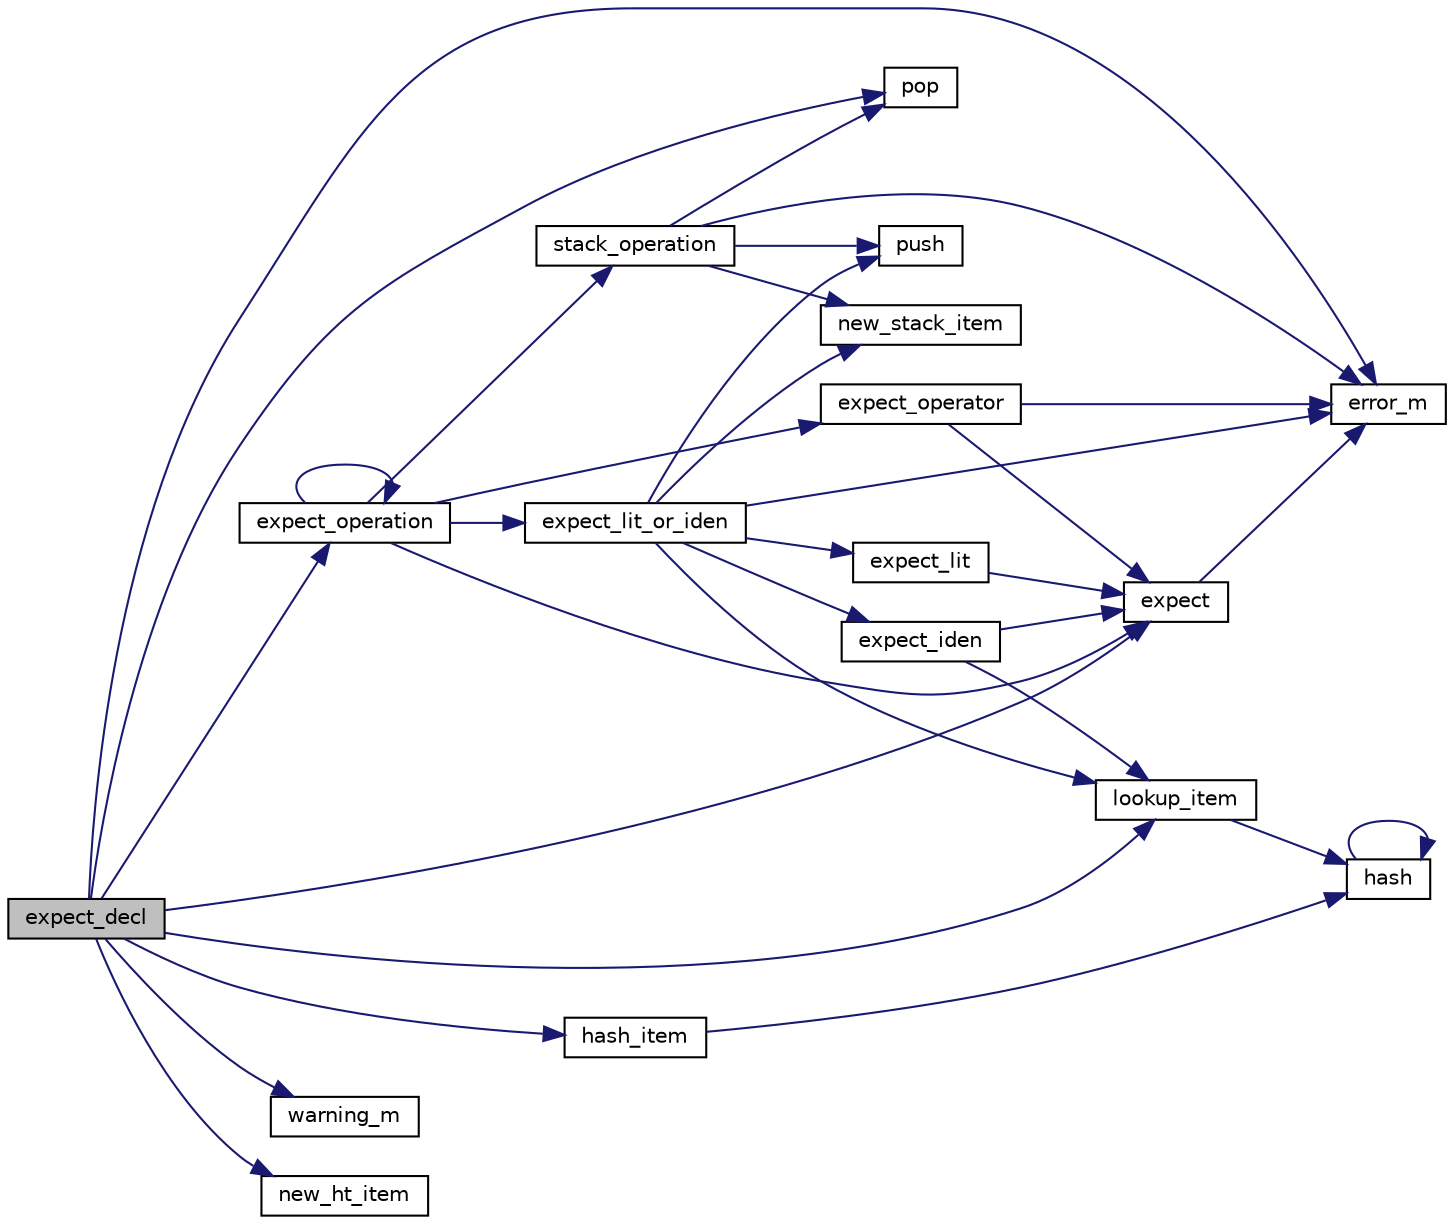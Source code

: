 digraph "expect_decl"
{
  edge [fontname="Helvetica",fontsize="10",labelfontname="Helvetica",labelfontsize="10"];
  node [fontname="Helvetica",fontsize="10",shape=record];
  rankdir="LR";
  Node194 [label="expect_decl",height=0.2,width=0.4,color="black", fillcolor="grey75", style="filled", fontcolor="black"];
  Node194 -> Node195 [color="midnightblue",fontsize="10",style="solid"];
  Node195 [label="expect",height=0.2,width=0.4,color="black", fillcolor="white", style="filled",URL="$parser_8c.html#af7dc467eed15caf818332c1b225e4d51"];
  Node195 -> Node196 [color="midnightblue",fontsize="10",style="solid"];
  Node196 [label="error_m",height=0.2,width=0.4,color="black", fillcolor="white", style="filled",URL="$console_8c.html#a5525b26bfe0ba2f54d8d891fdaea0d7c"];
  Node194 -> Node197 [color="midnightblue",fontsize="10",style="solid"];
  Node197 [label="lookup_item",height=0.2,width=0.4,color="black", fillcolor="white", style="filled",URL="$hashtable_8c.html#a372b12ef7349306acaa7a4d4ab1bac4d"];
  Node197 -> Node198 [color="midnightblue",fontsize="10",style="solid"];
  Node198 [label="hash",height=0.2,width=0.4,color="black", fillcolor="white", style="filled",URL="$hashtable_8c.html#a2fa53544d2918e028d920409ac006b33"];
  Node198 -> Node198 [color="midnightblue",fontsize="10",style="solid"];
  Node194 -> Node196 [color="midnightblue",fontsize="10",style="solid"];
  Node194 -> Node199 [color="midnightblue",fontsize="10",style="solid"];
  Node199 [label="expect_operation",height=0.2,width=0.4,color="black", fillcolor="white", style="filled",URL="$parser_8c.html#a12397dfec2ce19c111a7ca9e36fb1cab"];
  Node199 -> Node195 [color="midnightblue",fontsize="10",style="solid"];
  Node199 -> Node199 [color="midnightblue",fontsize="10",style="solid"];
  Node199 -> Node200 [color="midnightblue",fontsize="10",style="solid"];
  Node200 [label="expect_lit_or_iden",height=0.2,width=0.4,color="black", fillcolor="white", style="filled",URL="$parser_8c.html#a9f0e4ae8bffd096605ec27a3c90ec51e"];
  Node200 -> Node201 [color="midnightblue",fontsize="10",style="solid"];
  Node201 [label="expect_lit",height=0.2,width=0.4,color="black", fillcolor="white", style="filled",URL="$parser_8c.html#af9a8c2686d508b84e7ecdc0bef925812"];
  Node201 -> Node195 [color="midnightblue",fontsize="10",style="solid"];
  Node200 -> Node202 [color="midnightblue",fontsize="10",style="solid"];
  Node202 [label="new_stack_item",height=0.2,width=0.4,color="black", fillcolor="white", style="filled",URL="$stack_8c.html#a269688cdb9d9d504c2c96e87b88cee87"];
  Node200 -> Node203 [color="midnightblue",fontsize="10",style="solid"];
  Node203 [label="push",height=0.2,width=0.4,color="black", fillcolor="white", style="filled",URL="$stack_8c.html#a9cae98f023eef9eead38a47d0fffb07d"];
  Node200 -> Node204 [color="midnightblue",fontsize="10",style="solid"];
  Node204 [label="expect_iden",height=0.2,width=0.4,color="black", fillcolor="white", style="filled",URL="$parser_8c.html#a2644e22300d855b464dc9b1a74e2ca23"];
  Node204 -> Node195 [color="midnightblue",fontsize="10",style="solid"];
  Node204 -> Node197 [color="midnightblue",fontsize="10",style="solid"];
  Node200 -> Node197 [color="midnightblue",fontsize="10",style="solid"];
  Node200 -> Node196 [color="midnightblue",fontsize="10",style="solid"];
  Node199 -> Node205 [color="midnightblue",fontsize="10",style="solid"];
  Node205 [label="expect_operator",height=0.2,width=0.4,color="black", fillcolor="white", style="filled",URL="$parser_8c.html#ae105b811c4f03fbab3d1901ca031ce6c"];
  Node205 -> Node195 [color="midnightblue",fontsize="10",style="solid"];
  Node205 -> Node196 [color="midnightblue",fontsize="10",style="solid"];
  Node199 -> Node206 [color="midnightblue",fontsize="10",style="solid"];
  Node206 [label="stack_operation",height=0.2,width=0.4,color="black", fillcolor="white", style="filled",URL="$stack_8c.html#ae5a2bc7523f38afa7346d3ab3be59463"];
  Node206 -> Node207 [color="midnightblue",fontsize="10",style="solid"];
  Node207 [label="pop",height=0.2,width=0.4,color="black", fillcolor="white", style="filled",URL="$stack_8c.html#a5a42edbe7096f4ca31143f8ed5f31f66"];
  Node206 -> Node196 [color="midnightblue",fontsize="10",style="solid"];
  Node206 -> Node202 [color="midnightblue",fontsize="10",style="solid"];
  Node206 -> Node203 [color="midnightblue",fontsize="10",style="solid"];
  Node194 -> Node207 [color="midnightblue",fontsize="10",style="solid"];
  Node194 -> Node208 [color="midnightblue",fontsize="10",style="solid"];
  Node208 [label="warning_m",height=0.2,width=0.4,color="black", fillcolor="white", style="filled",URL="$console_8c.html#a69a394e08bdcf1cabcbdc6dbc12c79bc"];
  Node194 -> Node209 [color="midnightblue",fontsize="10",style="solid"];
  Node209 [label="new_ht_item",height=0.2,width=0.4,color="black", fillcolor="white", style="filled",URL="$hashtable_8c.html#af2b158f51de1a8908bbe90092b4dc702"];
  Node194 -> Node210 [color="midnightblue",fontsize="10",style="solid"];
  Node210 [label="hash_item",height=0.2,width=0.4,color="black", fillcolor="white", style="filled",URL="$hashtable_8c.html#a078eb9eca4ab3c8290ed45166062e2a7"];
  Node210 -> Node198 [color="midnightblue",fontsize="10",style="solid"];
}

